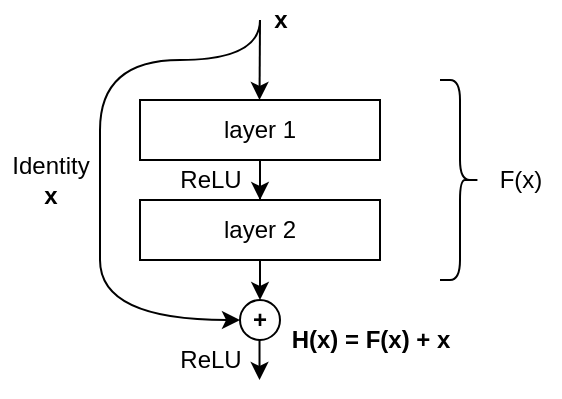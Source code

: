 <mxfile version="15.7.3" type="device"><diagram id="HksjN6q1ncJccoOPuRqA" name="Page-1"><mxGraphModel dx="573" dy="582" grid="1" gridSize="10" guides="1" tooltips="1" connect="1" arrows="1" fold="1" page="1" pageScale="1" pageWidth="850" pageHeight="1100" math="0" shadow="0"><root><mxCell id="0"/><mxCell id="1" parent="0"/><mxCell id="TQoMmNSr9gl0iKNecUDW-6" value="" style="edgeStyle=orthogonalEdgeStyle;rounded=0;orthogonalLoop=1;jettySize=auto;html=1;entryX=0.5;entryY=0;entryDx=0;entryDy=0;" edge="1" parent="1" source="TQoMmNSr9gl0iKNecUDW-1" target="TQoMmNSr9gl0iKNecUDW-8"><mxGeometry relative="1" as="geometry"><mxPoint x="440" y="430" as="targetPoint"/></mxGeometry></mxCell><mxCell id="TQoMmNSr9gl0iKNecUDW-1" value="layer 1" style="rounded=0;whiteSpace=wrap;html=1;" vertex="1" parent="1"><mxGeometry x="380" y="320" width="120" height="30" as="geometry"/></mxCell><mxCell id="TQoMmNSr9gl0iKNecUDW-2" value="layer 2" style="rounded=0;whiteSpace=wrap;html=1;" vertex="1" parent="1"><mxGeometry x="380" y="370" width="120" height="30" as="geometry"/></mxCell><mxCell id="TQoMmNSr9gl0iKNecUDW-4" value="" style="endArrow=classic;html=1;rounded=0;" edge="1" parent="1"><mxGeometry width="50" height="50" relative="1" as="geometry"><mxPoint x="440" y="280" as="sourcePoint"/><mxPoint x="439.76" y="320" as="targetPoint"/></mxGeometry></mxCell><mxCell id="TQoMmNSr9gl0iKNecUDW-5" value="" style="endArrow=classic;html=1;rounded=0;" edge="1" parent="1"><mxGeometry width="50" height="50" relative="1" as="geometry"><mxPoint x="440" y="350" as="sourcePoint"/><mxPoint x="440" y="370" as="targetPoint"/></mxGeometry></mxCell><mxCell id="TQoMmNSr9gl0iKNecUDW-8" value="&lt;b&gt;+&lt;/b&gt;" style="ellipse;whiteSpace=wrap;html=1;aspect=fixed;strokeWidth=1;" vertex="1" parent="1"><mxGeometry x="430" y="420" width="20" height="20" as="geometry"/></mxCell><mxCell id="TQoMmNSr9gl0iKNecUDW-11" value="" style="endArrow=classic;html=1;rounded=0;exitX=0.5;exitY=1;exitDx=0;exitDy=0;" edge="1" parent="1"><mxGeometry width="50" height="50" relative="1" as="geometry"><mxPoint x="439.76" y="440" as="sourcePoint"/><mxPoint x="439.76" y="460" as="targetPoint"/><Array as="points"/></mxGeometry></mxCell><mxCell id="TQoMmNSr9gl0iKNecUDW-12" value="" style="endArrow=classic;html=1;entryX=0;entryY=0.5;entryDx=0;entryDy=0;curved=1;" edge="1" parent="1" target="TQoMmNSr9gl0iKNecUDW-8"><mxGeometry width="50" height="50" relative="1" as="geometry"><mxPoint x="440" y="280" as="sourcePoint"/><mxPoint x="430" y="430.0" as="targetPoint"/><Array as="points"><mxPoint x="440" y="300"/><mxPoint x="360" y="300"/><mxPoint x="360" y="370"/><mxPoint x="360" y="430"/></Array></mxGeometry></mxCell><mxCell id="TQoMmNSr9gl0iKNecUDW-16" value="ReLU" style="text;html=1;align=center;verticalAlign=middle;resizable=0;points=[];autosize=1;strokeColor=none;fillColor=none;" vertex="1" parent="1"><mxGeometry x="390" y="350" width="50" height="20" as="geometry"/></mxCell><mxCell id="TQoMmNSr9gl0iKNecUDW-17" value="ReLU" style="text;html=1;align=center;verticalAlign=middle;resizable=0;points=[];autosize=1;strokeColor=none;fillColor=none;" vertex="1" parent="1"><mxGeometry x="390" y="440" width="50" height="20" as="geometry"/></mxCell><mxCell id="TQoMmNSr9gl0iKNecUDW-18" value="&lt;b&gt;x&lt;/b&gt;" style="text;html=1;align=center;verticalAlign=middle;resizable=0;points=[];autosize=1;strokeColor=none;fillColor=none;" vertex="1" parent="1"><mxGeometry x="440" y="270" width="20" height="20" as="geometry"/></mxCell><mxCell id="TQoMmNSr9gl0iKNecUDW-19" value="&lt;b&gt;H(x) = F(x) + x&lt;/b&gt;" style="text;html=1;align=center;verticalAlign=middle;resizable=0;points=[];autosize=1;strokeColor=none;fillColor=none;" vertex="1" parent="1"><mxGeometry x="450" y="430" width="90" height="20" as="geometry"/></mxCell><mxCell id="TQoMmNSr9gl0iKNecUDW-20" value="Identity&lt;br&gt;&lt;b&gt;x&lt;/b&gt;" style="text;html=1;align=center;verticalAlign=middle;resizable=0;points=[];autosize=1;strokeColor=none;fillColor=none;" vertex="1" parent="1"><mxGeometry x="310" y="345" width="50" height="30" as="geometry"/></mxCell><mxCell id="TQoMmNSr9gl0iKNecUDW-21" value="F(x)" style="text;html=1;align=center;verticalAlign=middle;resizable=0;points=[];autosize=1;strokeColor=none;fillColor=none;" vertex="1" parent="1"><mxGeometry x="550" y="350" width="40" height="20" as="geometry"/></mxCell><mxCell id="TQoMmNSr9gl0iKNecUDW-22" value="" style="shape=curlyBracket;whiteSpace=wrap;html=1;rounded=1;flipH=1;strokeWidth=1;" vertex="1" parent="1"><mxGeometry x="530" y="310" width="20" height="100" as="geometry"/></mxCell></root></mxGraphModel></diagram></mxfile>